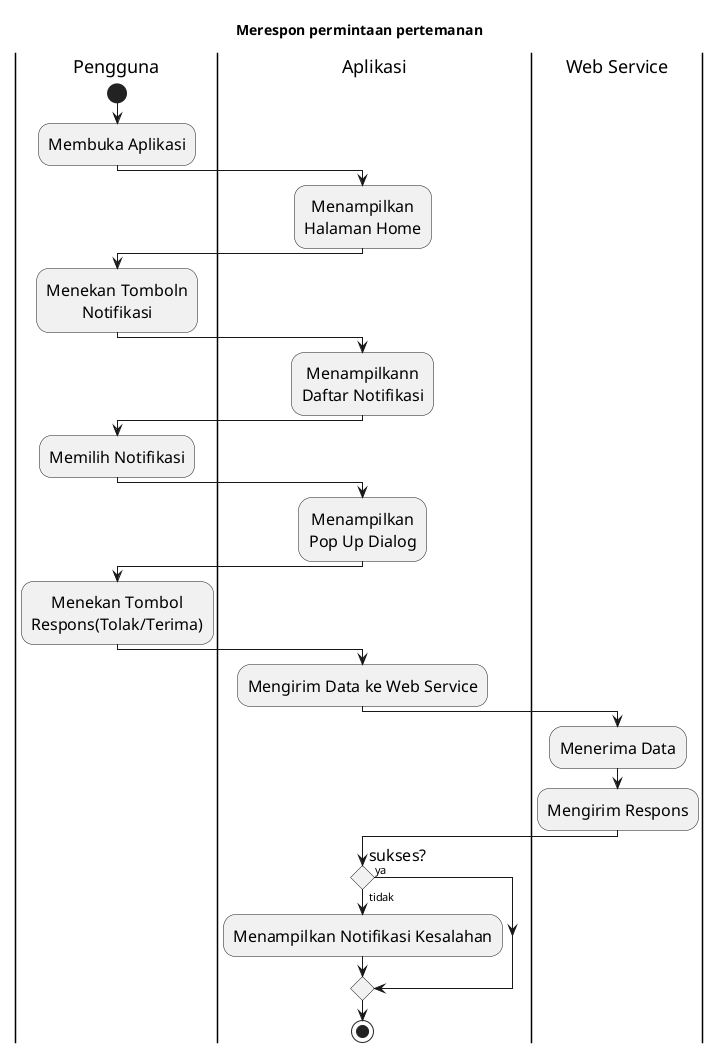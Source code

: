 @startuml
title Merespon permintaan pertemanan
'https://plantuml.com/activity-diagram-beta
skinparam defaultTextAlignment center
skinparam activityFontSize 16
skinparam conditionStyle diamond
|Pengguna|
start
:Membuka Aplikasi;
|Aplikasi|
:Menampilkan\nHalaman Home;
|Pengguna|
:Menekan Tomboln\nNotifikasi;
|Aplikasi|
:Menampilkann\nDaftar Notifikasi;
|Pengguna|
:Memilih Notifikasi;
|Aplikasi|
:Menampilkan\nPop Up Dialog;
|Pengguna|
:Menekan Tombol\nRespons(Tolak/Terima);
|Aplikasi|
:Mengirim Data ke Web Service;
|Web Service|
:Menerima Data;
:Mengirim Respons;
|Aplikasi|
if(sukses?) then (ya)
else(tidak)
    :Menampilkan Notifikasi Kesalahan;
endif
stop
@enduml
